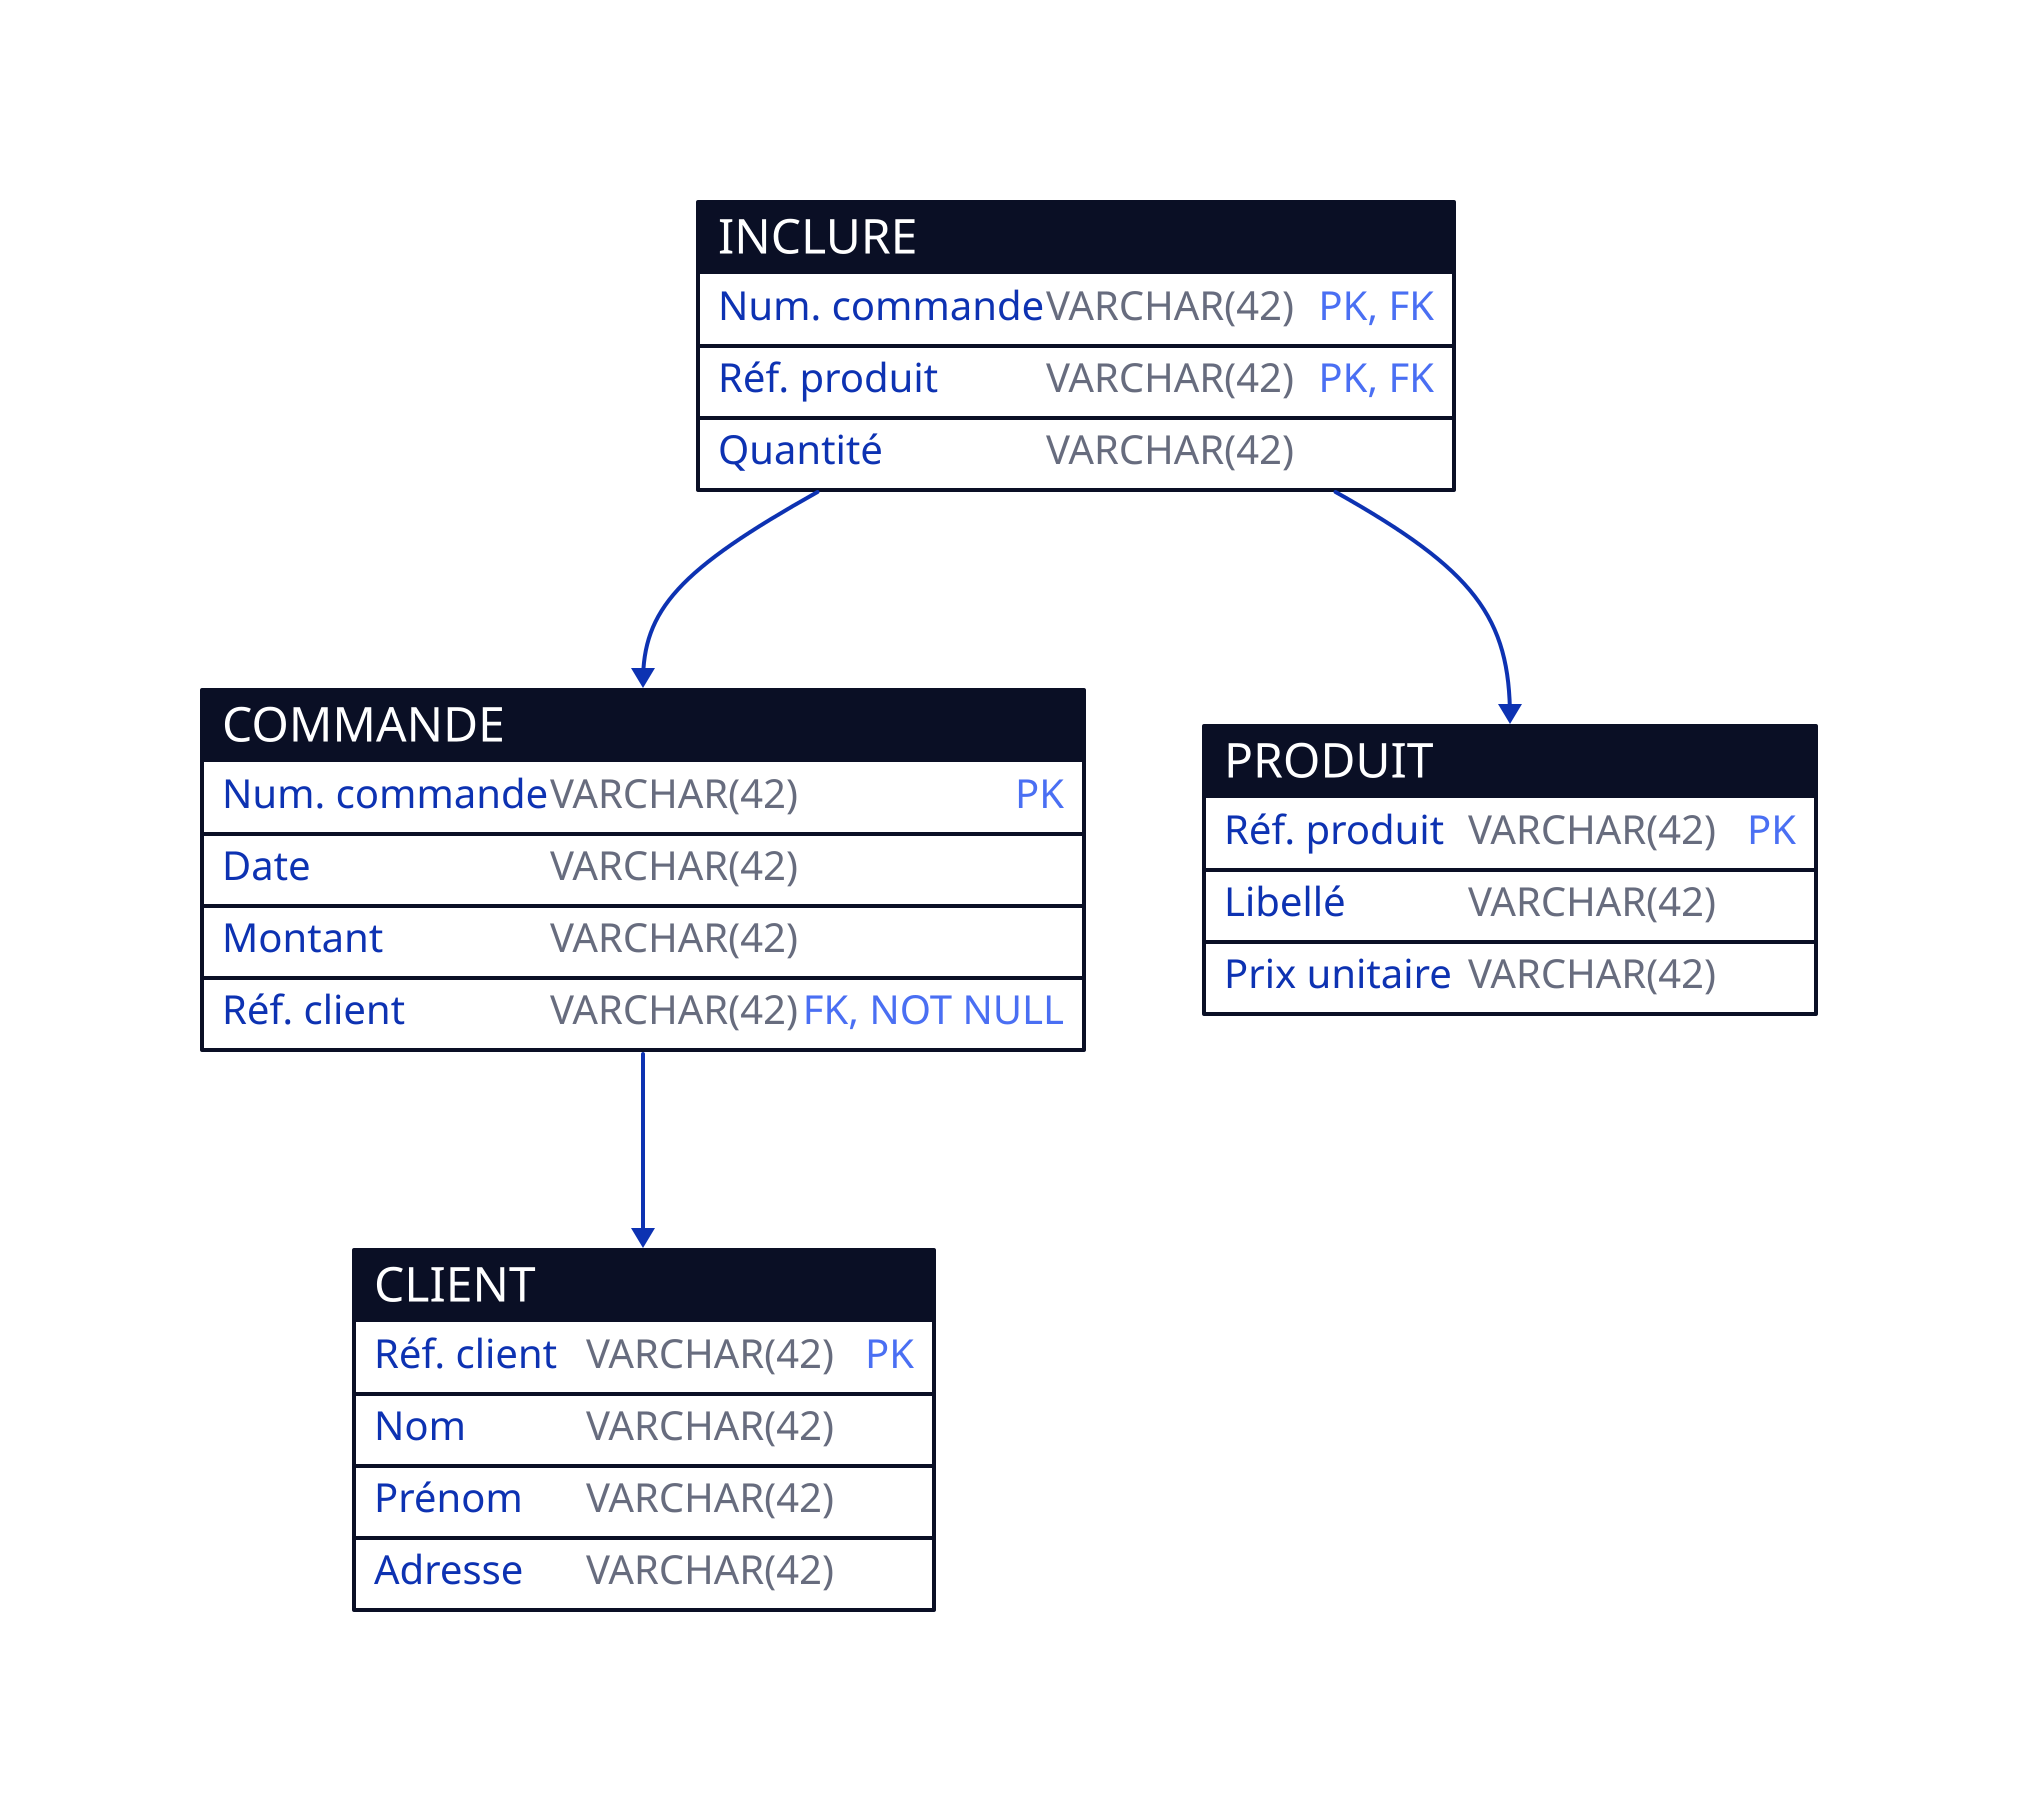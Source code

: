 "CLIENT": { shape: sql_table
  "Réf. client": VARCHAR(42) {constraint: PK}
  "Nom":         VARCHAR(42) 
  "Prénom":      VARCHAR(42) 
  "Adresse":     VARCHAR(42) 
}

"COMMANDE": { shape: sql_table
  "Num. commande": VARCHAR(42) {constraint: PK}
  "Date":          VARCHAR(42) 
  "Montant":       VARCHAR(42) 
  "Réf. client":   VARCHAR(42) {constraint: [FK; NOT NULL]}
}

"INCLURE": { shape: sql_table
  "Num. commande": VARCHAR(42) {constraint: [PK; FK]}
  "Réf. produit":  VARCHAR(42) {constraint: [PK; FK]}
  "Quantité":      VARCHAR(42) 
}

"PRODUIT": { shape: sql_table
  "Réf. produit":  VARCHAR(42) {constraint: PK}
  "Libellé":       VARCHAR(42) 
  "Prix unitaire": VARCHAR(42) 
}

"COMMANDE"."Réf. client" -> "CLIENT"."Réf. client"
"INCLURE"."Num. commande" -> "COMMANDE"."Num. commande"
"INCLURE"."Réf. produit" -> "PRODUIT"."Réf. produit"
